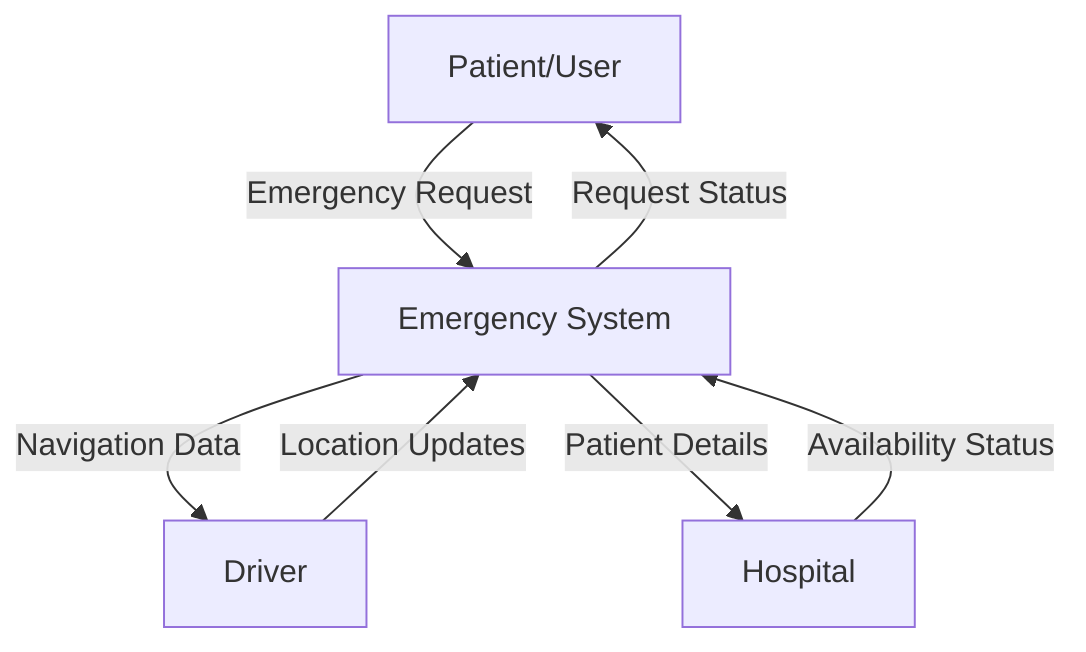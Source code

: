 graph TD
    U[Patient/User] -->|Emergency Request| ES[Emergency System]
    D[Driver] -->|Location Updates| ES
    H[Hospital] -->|Availability Status| ES
    ES -->|Request Status| U
    ES -->|Navigation Data| D
    ES -->|Patient Details| H
